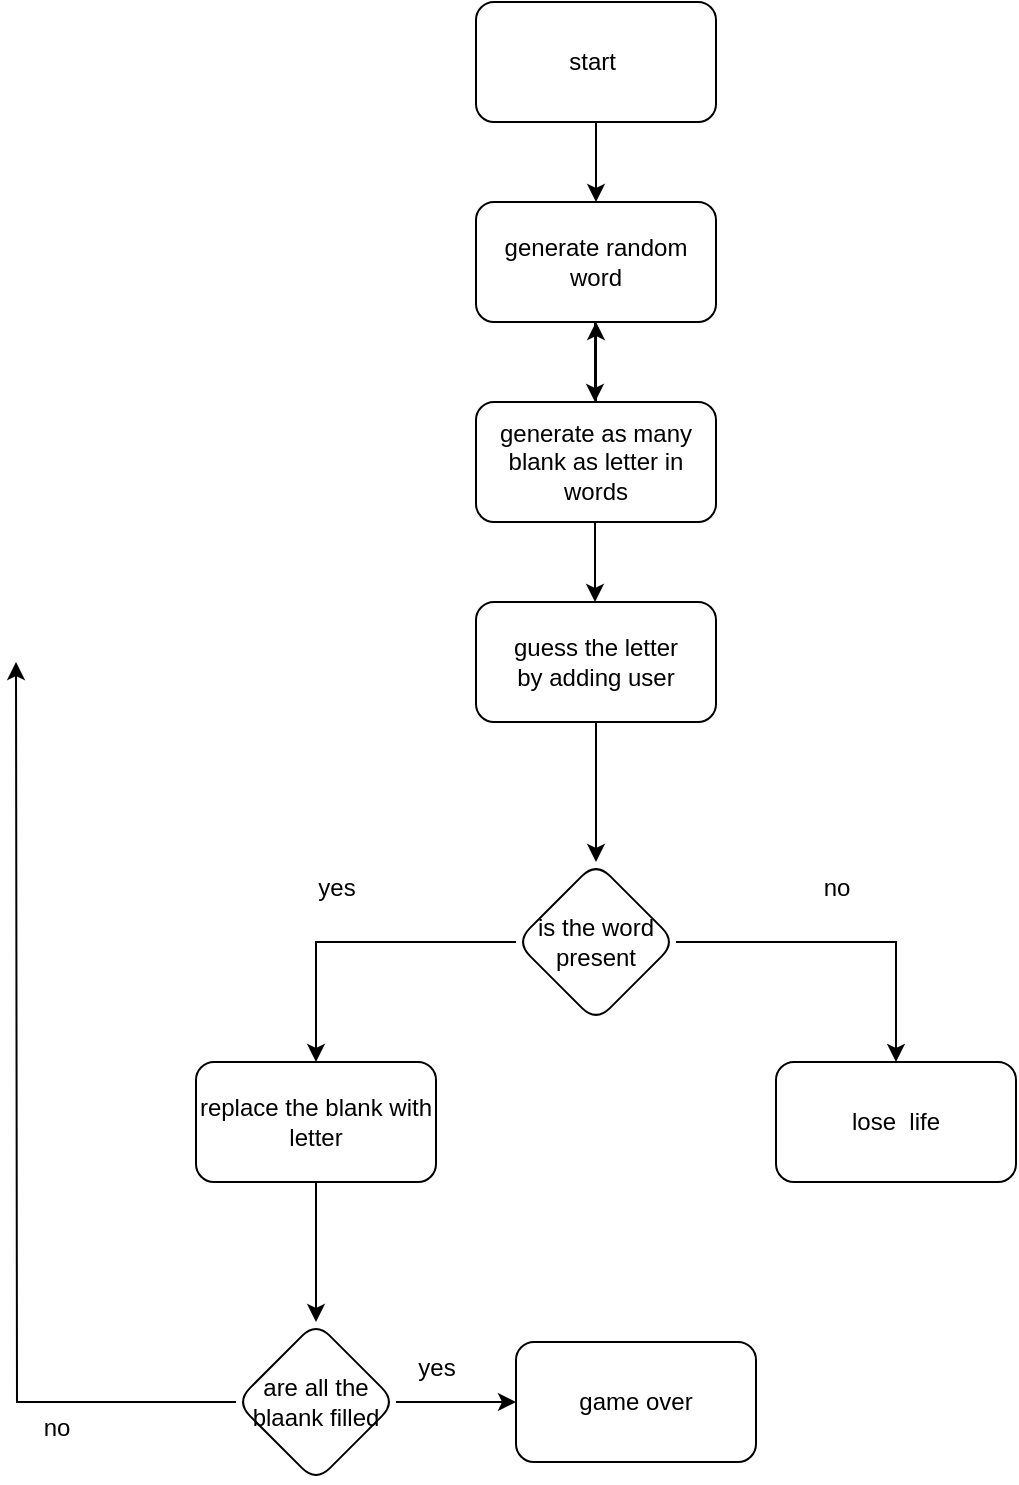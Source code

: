 <mxfile version="23.1.0" type="github">
  <diagram name="Page-1" id="8F14UimCs2QQtVxCv7sD">
    <mxGraphModel dx="880" dy="468" grid="1" gridSize="10" guides="1" tooltips="1" connect="1" arrows="1" fold="1" page="1" pageScale="1" pageWidth="850" pageHeight="1100" math="0" shadow="0">
      <root>
        <mxCell id="0" />
        <mxCell id="1" parent="0" />
        <mxCell id="OSPy2GHmvixCg3EmWLmi-1" value="start&lt;span style=&quot;white-space: pre;&quot;&gt;&#x9;&lt;/span&gt;" style="rounded=1;whiteSpace=wrap;html=1;" vertex="1" parent="1">
          <mxGeometry x="360" y="20" width="120" height="60" as="geometry" />
        </mxCell>
        <mxCell id="OSPy2GHmvixCg3EmWLmi-2" value="generate random word" style="rounded=1;whiteSpace=wrap;html=1;" vertex="1" parent="1">
          <mxGeometry x="360" y="120" width="120" height="60" as="geometry" />
        </mxCell>
        <mxCell id="OSPy2GHmvixCg3EmWLmi-11" value="" style="edgeStyle=orthogonalEdgeStyle;rounded=0;orthogonalLoop=1;jettySize=auto;html=1;" edge="1" parent="1" source="OSPy2GHmvixCg3EmWLmi-3" target="OSPy2GHmvixCg3EmWLmi-2">
          <mxGeometry relative="1" as="geometry" />
        </mxCell>
        <mxCell id="OSPy2GHmvixCg3EmWLmi-3" value="generate as many blank as letter in words" style="rounded=1;whiteSpace=wrap;html=1;" vertex="1" parent="1">
          <mxGeometry x="360" y="220" width="120" height="60" as="geometry" />
        </mxCell>
        <mxCell id="OSPy2GHmvixCg3EmWLmi-5" value="" style="endArrow=classic;html=1;rounded=0;exitX=0.5;exitY=1;exitDx=0;exitDy=0;" edge="1" parent="1" source="OSPy2GHmvixCg3EmWLmi-1">
          <mxGeometry width="50" height="50" relative="1" as="geometry">
            <mxPoint x="375" y="400" as="sourcePoint" />
            <mxPoint x="420" y="120" as="targetPoint" />
          </mxGeometry>
        </mxCell>
        <mxCell id="OSPy2GHmvixCg3EmWLmi-7" value="" style="endArrow=classic;html=1;rounded=0;exitX=0.5;exitY=1;exitDx=0;exitDy=0;" edge="1" parent="1">
          <mxGeometry width="50" height="50" relative="1" as="geometry">
            <mxPoint x="419.5" y="180" as="sourcePoint" />
            <mxPoint x="419.5" y="220" as="targetPoint" />
          </mxGeometry>
        </mxCell>
        <mxCell id="OSPy2GHmvixCg3EmWLmi-13" value="" style="edgeStyle=orthogonalEdgeStyle;rounded=0;orthogonalLoop=1;jettySize=auto;html=1;" edge="1" parent="1" source="OSPy2GHmvixCg3EmWLmi-8" target="OSPy2GHmvixCg3EmWLmi-12">
          <mxGeometry relative="1" as="geometry" />
        </mxCell>
        <mxCell id="OSPy2GHmvixCg3EmWLmi-8" value="guess the letter&lt;br&gt;by adding user" style="rounded=1;whiteSpace=wrap;html=1;" vertex="1" parent="1">
          <mxGeometry x="360" y="320" width="120" height="60" as="geometry" />
        </mxCell>
        <mxCell id="OSPy2GHmvixCg3EmWLmi-9" value="" style="endArrow=classic;html=1;rounded=0;exitX=0.5;exitY=1;exitDx=0;exitDy=0;" edge="1" parent="1">
          <mxGeometry width="50" height="50" relative="1" as="geometry">
            <mxPoint x="419.5" y="280" as="sourcePoint" />
            <mxPoint x="419.5" y="320" as="targetPoint" />
          </mxGeometry>
        </mxCell>
        <mxCell id="OSPy2GHmvixCg3EmWLmi-15" value="" style="edgeStyle=orthogonalEdgeStyle;rounded=0;orthogonalLoop=1;jettySize=auto;html=1;" edge="1" parent="1" source="OSPy2GHmvixCg3EmWLmi-12" target="OSPy2GHmvixCg3EmWLmi-14">
          <mxGeometry relative="1" as="geometry" />
        </mxCell>
        <mxCell id="OSPy2GHmvixCg3EmWLmi-17" value="" style="edgeStyle=orthogonalEdgeStyle;rounded=0;orthogonalLoop=1;jettySize=auto;html=1;" edge="1" parent="1" source="OSPy2GHmvixCg3EmWLmi-12" target="OSPy2GHmvixCg3EmWLmi-16">
          <mxGeometry relative="1" as="geometry" />
        </mxCell>
        <mxCell id="OSPy2GHmvixCg3EmWLmi-12" value="is the word present" style="rhombus;whiteSpace=wrap;html=1;rounded=1;" vertex="1" parent="1">
          <mxGeometry x="380" y="450" width="80" height="80" as="geometry" />
        </mxCell>
        <mxCell id="OSPy2GHmvixCg3EmWLmi-14" value="lose&amp;nbsp; life" style="whiteSpace=wrap;html=1;rounded=1;" vertex="1" parent="1">
          <mxGeometry x="510" y="550" width="120" height="60" as="geometry" />
        </mxCell>
        <mxCell id="OSPy2GHmvixCg3EmWLmi-21" value="" style="edgeStyle=orthogonalEdgeStyle;rounded=0;orthogonalLoop=1;jettySize=auto;html=1;" edge="1" parent="1" source="OSPy2GHmvixCg3EmWLmi-16" target="OSPy2GHmvixCg3EmWLmi-20">
          <mxGeometry relative="1" as="geometry" />
        </mxCell>
        <mxCell id="OSPy2GHmvixCg3EmWLmi-16" value="replace the blank with letter" style="whiteSpace=wrap;html=1;rounded=1;" vertex="1" parent="1">
          <mxGeometry x="220" y="550" width="120" height="60" as="geometry" />
        </mxCell>
        <mxCell id="OSPy2GHmvixCg3EmWLmi-23" value="" style="edgeStyle=orthogonalEdgeStyle;rounded=0;orthogonalLoop=1;jettySize=auto;html=1;" edge="1" parent="1" source="OSPy2GHmvixCg3EmWLmi-20" target="OSPy2GHmvixCg3EmWLmi-22">
          <mxGeometry relative="1" as="geometry" />
        </mxCell>
        <mxCell id="OSPy2GHmvixCg3EmWLmi-25" value="" style="edgeStyle=orthogonalEdgeStyle;rounded=0;orthogonalLoop=1;jettySize=auto;html=1;entryX=0;entryY=0.5;entryDx=0;entryDy=0;exitX=0;exitY=0.5;exitDx=0;exitDy=0;" edge="1" parent="1" source="OSPy2GHmvixCg3EmWLmi-20">
          <mxGeometry relative="1" as="geometry">
            <mxPoint x="90" y="720" as="sourcePoint" />
            <mxPoint x="130" y="350" as="targetPoint" />
          </mxGeometry>
        </mxCell>
        <mxCell id="OSPy2GHmvixCg3EmWLmi-20" value="are all the blaank filled" style="rhombus;whiteSpace=wrap;html=1;rounded=1;" vertex="1" parent="1">
          <mxGeometry x="240" y="680" width="80" height="80" as="geometry" />
        </mxCell>
        <mxCell id="OSPy2GHmvixCg3EmWLmi-22" value="game over" style="whiteSpace=wrap;html=1;rounded=1;" vertex="1" parent="1">
          <mxGeometry x="380" y="690" width="120" height="60" as="geometry" />
        </mxCell>
        <mxCell id="OSPy2GHmvixCg3EmWLmi-26" value="yes" style="text;html=1;align=center;verticalAlign=middle;resizable=0;points=[];autosize=1;strokeColor=none;fillColor=none;" vertex="1" parent="1">
          <mxGeometry x="270" y="448" width="40" height="30" as="geometry" />
        </mxCell>
        <mxCell id="OSPy2GHmvixCg3EmWLmi-27" value="no" style="text;html=1;align=center;verticalAlign=middle;resizable=0;points=[];autosize=1;strokeColor=none;fillColor=none;" vertex="1" parent="1">
          <mxGeometry x="520" y="448" width="40" height="30" as="geometry" />
        </mxCell>
        <mxCell id="OSPy2GHmvixCg3EmWLmi-28" value="yes" style="text;html=1;align=center;verticalAlign=middle;resizable=0;points=[];autosize=1;strokeColor=none;fillColor=none;" vertex="1" parent="1">
          <mxGeometry x="320" y="688" width="40" height="30" as="geometry" />
        </mxCell>
        <mxCell id="OSPy2GHmvixCg3EmWLmi-29" value="no" style="text;html=1;align=center;verticalAlign=middle;resizable=0;points=[];autosize=1;strokeColor=none;fillColor=none;" vertex="1" parent="1">
          <mxGeometry x="130" y="718" width="40" height="30" as="geometry" />
        </mxCell>
      </root>
    </mxGraphModel>
  </diagram>
</mxfile>
